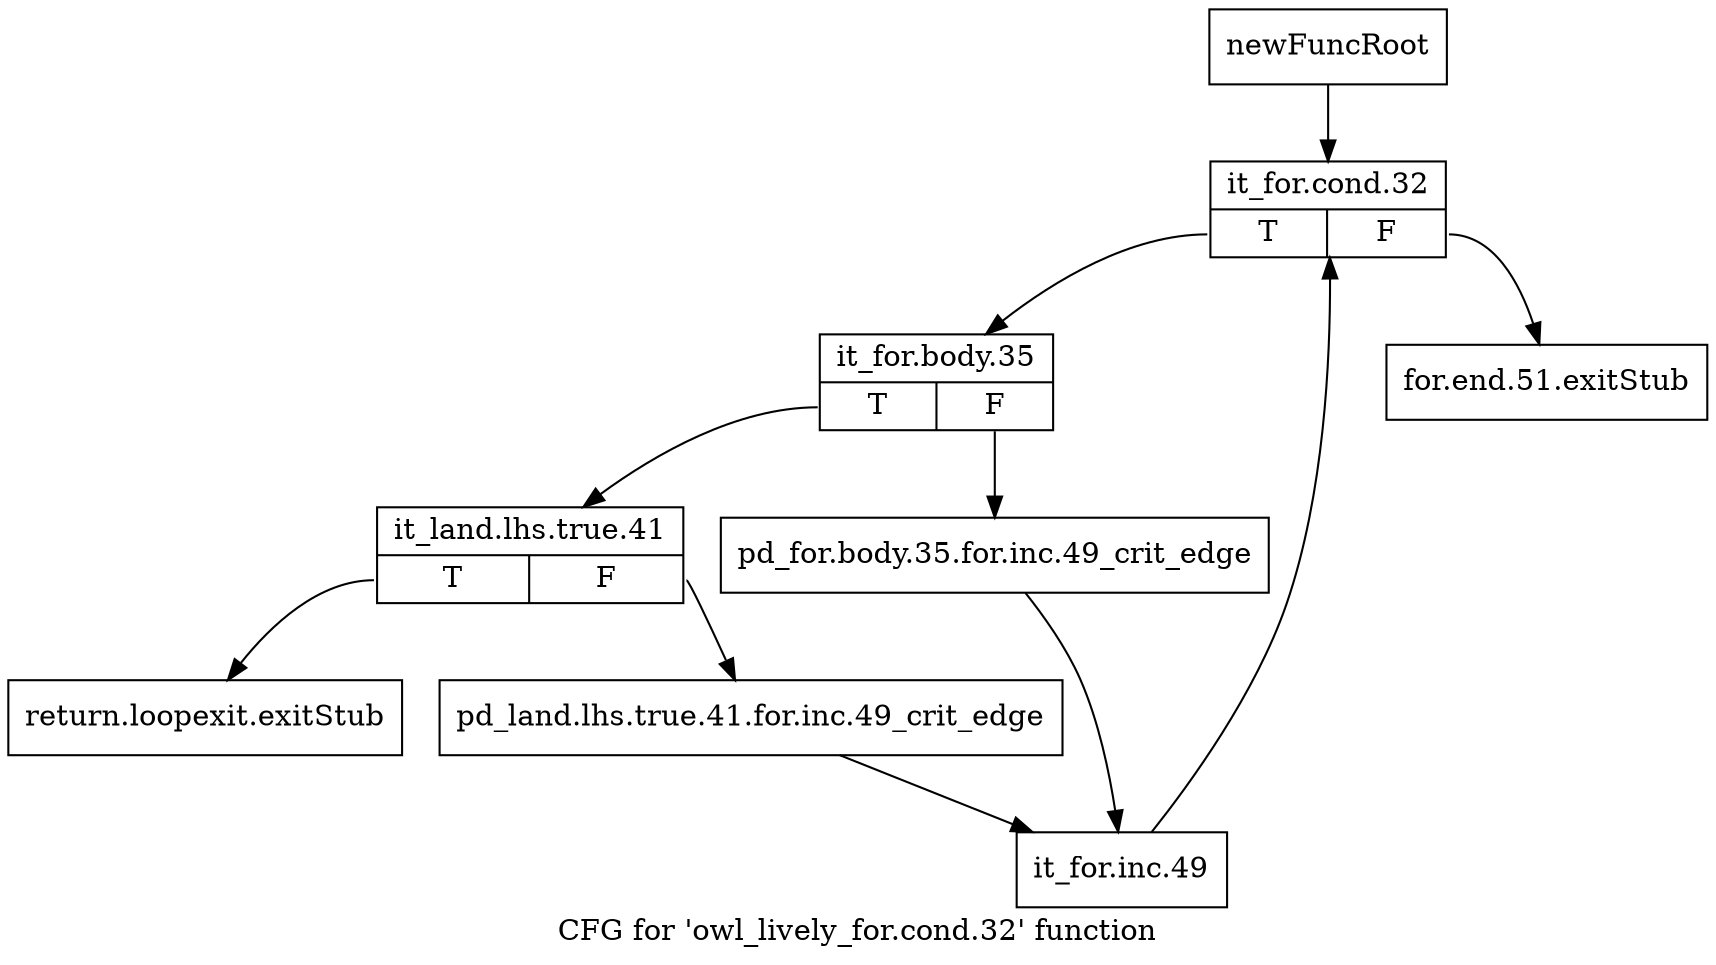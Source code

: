 digraph "CFG for 'owl_lively_for.cond.32' function" {
	label="CFG for 'owl_lively_for.cond.32' function";

	Node0x41506e0 [shape=record,label="{newFuncRoot}"];
	Node0x41506e0 -> Node0x41507d0;
	Node0x4150730 [shape=record,label="{for.end.51.exitStub}"];
	Node0x4150780 [shape=record,label="{return.loopexit.exitStub}"];
	Node0x41507d0 [shape=record,label="{it_for.cond.32|{<s0>T|<s1>F}}"];
	Node0x41507d0:s0 -> Node0x4150820;
	Node0x41507d0:s1 -> Node0x4150730;
	Node0x4150820 [shape=record,label="{it_for.body.35|{<s0>T|<s1>F}}"];
	Node0x4150820:s0 -> Node0x41508c0;
	Node0x4150820:s1 -> Node0x4150870;
	Node0x4150870 [shape=record,label="{pd_for.body.35.for.inc.49_crit_edge}"];
	Node0x4150870 -> Node0x4150960;
	Node0x41508c0 [shape=record,label="{it_land.lhs.true.41|{<s0>T|<s1>F}}"];
	Node0x41508c0:s0 -> Node0x4150780;
	Node0x41508c0:s1 -> Node0x4150910;
	Node0x4150910 [shape=record,label="{pd_land.lhs.true.41.for.inc.49_crit_edge}"];
	Node0x4150910 -> Node0x4150960;
	Node0x4150960 [shape=record,label="{it_for.inc.49}"];
	Node0x4150960 -> Node0x41507d0;
}

